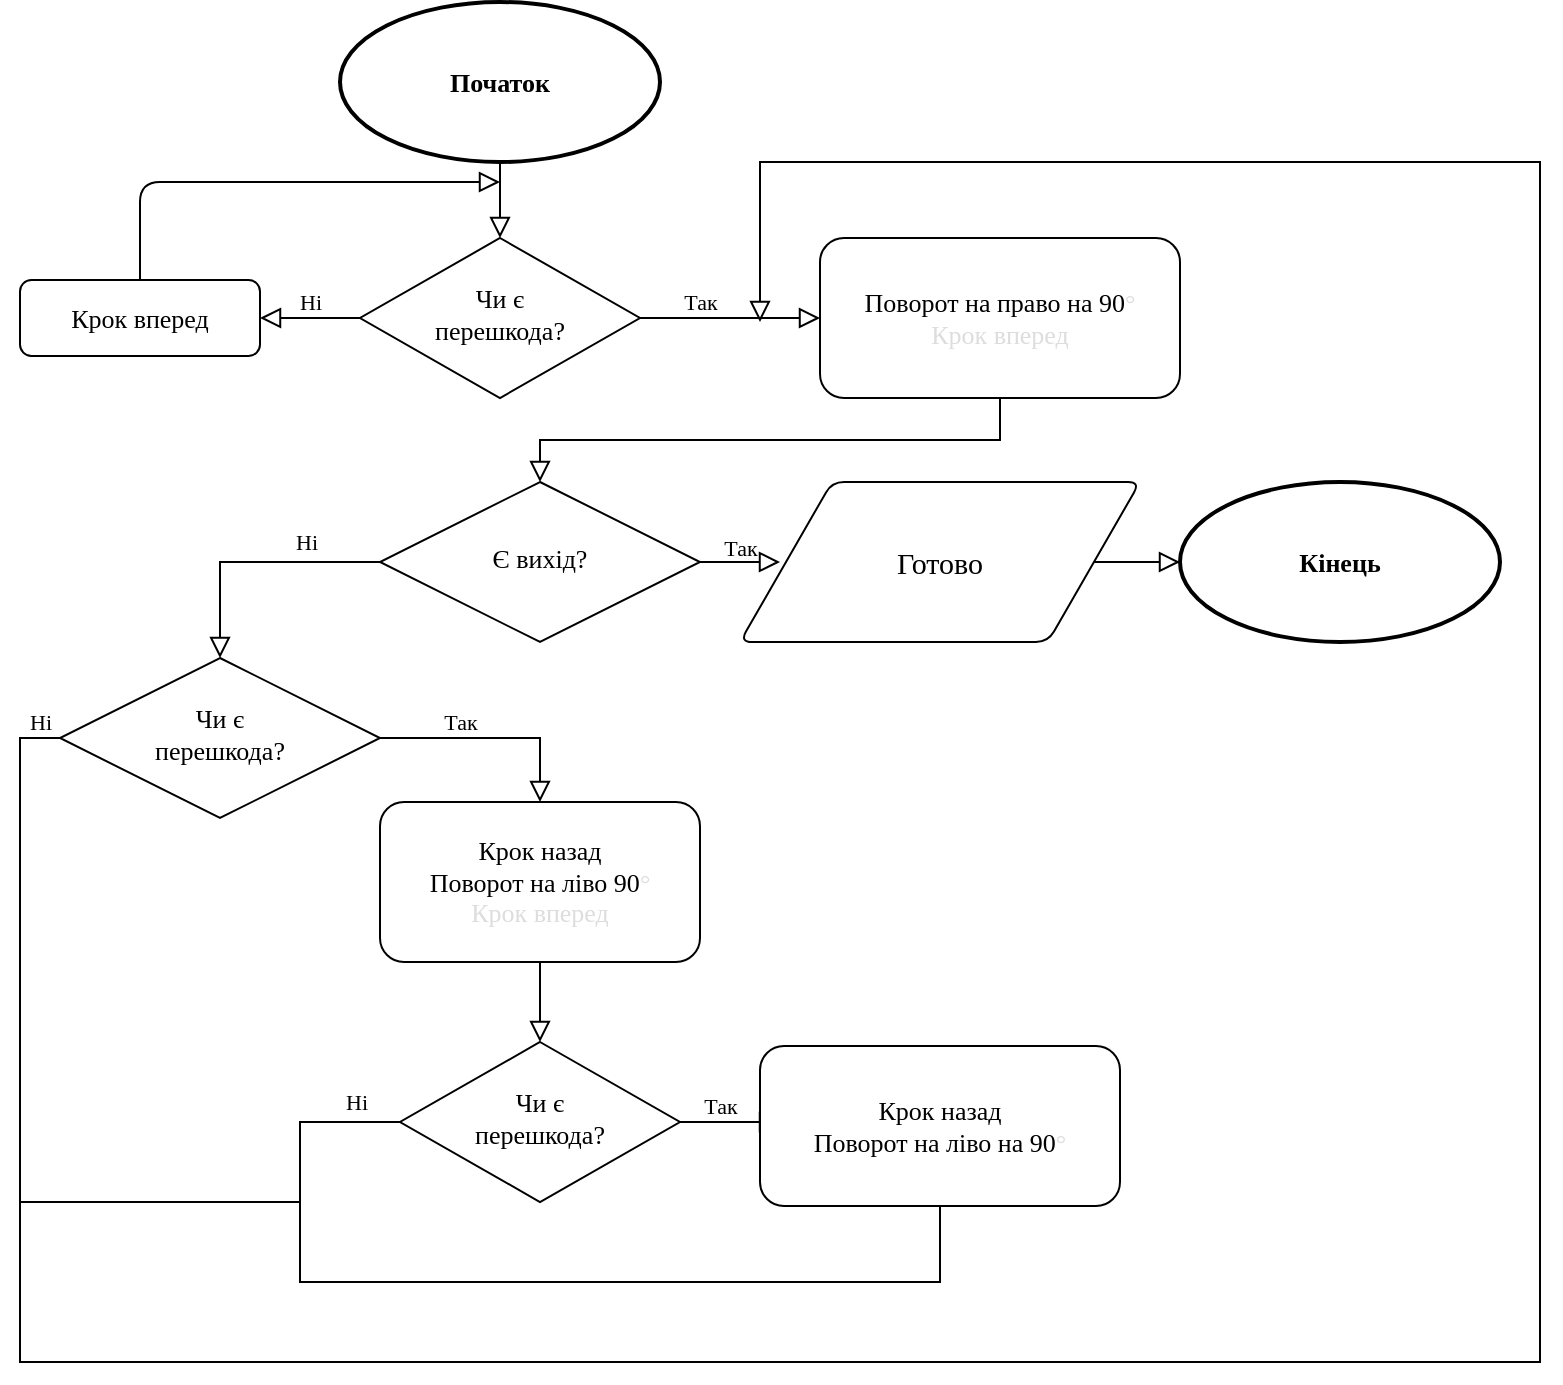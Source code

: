 <mxfile version="14.4.4" type="github">
  <diagram id="C5RBs43oDa-KdzZeNtuy" name="Page-1">
    <mxGraphModel dx="1199" dy="624" grid="1" gridSize="10" guides="1" tooltips="1" connect="1" arrows="1" fold="1" page="1" pageScale="1" pageWidth="919" pageHeight="840" math="0" shadow="0">
      <root>
        <mxCell id="WIyWlLk6GJQsqaUBKTNV-0" />
        <mxCell id="WIyWlLk6GJQsqaUBKTNV-1" parent="WIyWlLk6GJQsqaUBKTNV-0" />
        <mxCell id="WIyWlLk6GJQsqaUBKTNV-3" value="&lt;font face=&quot;montserrat&quot; style=&quot;font-size: 13px&quot;&gt;Крок вперед&lt;/font&gt;" style="rounded=1;whiteSpace=wrap;html=1;fontSize=12;glass=0;strokeWidth=1;shadow=0;" parent="WIyWlLk6GJQsqaUBKTNV-1" vertex="1">
          <mxGeometry x="80" y="219" width="120" height="38" as="geometry" />
        </mxCell>
        <mxCell id="QRq6WLCsMnN_rYqQwL6p-1" value="&lt;h4&gt;&lt;font face=&quot;montserrat&quot; data-font-src=&quot;https://fonts.googleapis.com/css?family=montserrat&quot; style=&quot;font-size: 13px&quot;&gt;Початок&lt;/font&gt;&lt;/h4&gt;" style="strokeWidth=2;html=1;shape=mxgraph.flowchart.start_1;whiteSpace=wrap;" parent="WIyWlLk6GJQsqaUBKTNV-1" vertex="1">
          <mxGeometry x="240" y="80" width="160" height="80" as="geometry" />
        </mxCell>
        <mxCell id="QRq6WLCsMnN_rYqQwL6p-3" value="" style="rounded=0;html=1;jettySize=auto;orthogonalLoop=1;fontSize=11;endArrow=block;endFill=0;endSize=8;strokeWidth=1;shadow=0;labelBackgroundColor=none;edgeStyle=orthogonalEdgeStyle;exitX=0.5;exitY=1;exitDx=0;exitDy=0;exitPerimeter=0;entryX=0.5;entryY=0;entryDx=0;entryDy=0;" parent="WIyWlLk6GJQsqaUBKTNV-1" source="QRq6WLCsMnN_rYqQwL6p-1" target="kT5KfvmVQ0m3QfQf7nbg-0" edge="1">
          <mxGeometry relative="1" as="geometry">
            <mxPoint x="390" y="190" as="sourcePoint" />
            <mxPoint x="320" y="200" as="targetPoint" />
          </mxGeometry>
        </mxCell>
        <mxCell id="QRq6WLCsMnN_rYqQwL6p-20" value="&lt;h4&gt;&lt;font face=&quot;montserrat&quot;&gt;&lt;span style=&quot;font-size: 13px&quot;&gt;Кінець&lt;/span&gt;&lt;/font&gt;&lt;/h4&gt;" style="strokeWidth=2;html=1;shape=mxgraph.flowchart.start_1;whiteSpace=wrap;" parent="WIyWlLk6GJQsqaUBKTNV-1" vertex="1">
          <mxGeometry x="660" y="320" width="160" height="80" as="geometry" />
        </mxCell>
        <mxCell id="QRq6WLCsMnN_rYqQwL6p-21" value="" style="edgeStyle=orthogonalEdgeStyle;rounded=0;html=1;jettySize=auto;orthogonalLoop=1;fontSize=11;endArrow=block;endFill=0;endSize=8;strokeWidth=1;shadow=0;labelBackgroundColor=none;" parent="WIyWlLk6GJQsqaUBKTNV-1" edge="1">
          <mxGeometry y="10" relative="1" as="geometry">
            <mxPoint as="offset" />
            <mxPoint x="80" y="680" as="sourcePoint" />
            <mxPoint x="450" y="240" as="targetPoint" />
            <Array as="points">
              <mxPoint x="80" y="760" />
              <mxPoint x="840" y="760" />
              <mxPoint x="840" y="160" />
              <mxPoint x="450" y="160" />
            </Array>
          </mxGeometry>
        </mxCell>
        <mxCell id="kT5KfvmVQ0m3QfQf7nbg-0" value="&lt;font face=&quot;montserrat&quot; data-font-src=&quot;https://fonts.googleapis.com/css?family=montserrat&quot; style=&quot;font-size: 13px&quot;&gt;Чи є &lt;br&gt;перешкода?&lt;/font&gt;" style="rhombus;whiteSpace=wrap;html=1;shadow=0;fontFamily=Helvetica;fontSize=12;align=center;strokeWidth=1;spacing=6;spacingTop=-4;" parent="WIyWlLk6GJQsqaUBKTNV-1" vertex="1">
          <mxGeometry x="250" y="198" width="140" height="80" as="geometry" />
        </mxCell>
        <mxCell id="kT5KfvmVQ0m3QfQf7nbg-2" value="Ні" style="rounded=0;html=1;jettySize=auto;orthogonalLoop=1;fontSize=11;endArrow=block;endFill=0;endSize=8;strokeWidth=1;shadow=0;labelBackgroundColor=none;edgeStyle=orthogonalEdgeStyle;exitX=0;exitY=0.5;exitDx=0;exitDy=0;entryX=1;entryY=0.5;entryDx=0;entryDy=0;fontFamily=montserrat;fontSource=https%3A%2F%2Ffonts.googleapis.com%2Fcss%3Ffamily%3Dmontserrat;" parent="WIyWlLk6GJQsqaUBKTNV-1" source="kT5KfvmVQ0m3QfQf7nbg-0" target="WIyWlLk6GJQsqaUBKTNV-3" edge="1">
          <mxGeometry y="-8" relative="1" as="geometry">
            <mxPoint x="330" y="170" as="sourcePoint" />
            <mxPoint x="330" y="208" as="targetPoint" />
            <mxPoint as="offset" />
          </mxGeometry>
        </mxCell>
        <mxCell id="-O6FgKp2v_EAUCKMPQ80-0" value="" style="rounded=1;html=1;jettySize=auto;orthogonalLoop=1;fontSize=11;endArrow=block;endFill=0;endSize=8;strokeWidth=1;shadow=0;labelBackgroundColor=none;edgeStyle=orthogonalEdgeStyle;exitX=0.5;exitY=0;exitDx=0;exitDy=0;" edge="1" parent="WIyWlLk6GJQsqaUBKTNV-1" source="WIyWlLk6GJQsqaUBKTNV-3">
          <mxGeometry relative="1" as="geometry">
            <mxPoint x="330" y="288" as="sourcePoint" />
            <mxPoint x="320" y="170" as="targetPoint" />
            <Array as="points">
              <mxPoint x="140" y="170" />
              <mxPoint x="320" y="170" />
            </Array>
          </mxGeometry>
        </mxCell>
        <mxCell id="-O6FgKp2v_EAUCKMPQ80-3" value="Так" style="rounded=0;html=1;jettySize=auto;orthogonalLoop=1;fontSize=11;endArrow=block;endFill=0;endSize=8;strokeWidth=1;shadow=0;labelBackgroundColor=none;edgeStyle=orthogonalEdgeStyle;exitX=1;exitY=0.5;exitDx=0;exitDy=0;fontFamily=montserrat;fontSource=https%3A%2F%2Ffonts.googleapis.com%2Fcss%3Ffamily%3Dmontserrat;entryX=0;entryY=0.5;entryDx=0;entryDy=0;" edge="1" parent="WIyWlLk6GJQsqaUBKTNV-1" source="kT5KfvmVQ0m3QfQf7nbg-0" target="-O6FgKp2v_EAUCKMPQ80-4">
          <mxGeometry x="-0.333" y="8" relative="1" as="geometry">
            <mxPoint x="250" y="248" as="sourcePoint" />
            <mxPoint x="440" y="238" as="targetPoint" />
            <mxPoint as="offset" />
          </mxGeometry>
        </mxCell>
        <mxCell id="-O6FgKp2v_EAUCKMPQ80-4" value="&lt;font face=&quot;montserrat&quot; style=&quot;font-size: 13px&quot; data-font-src=&quot;https://fonts.googleapis.com/css?family=montserrat&quot;&gt;Поворот на право на 90&lt;/font&gt;&lt;span style=&quot;color: rgb(221 , 221 , 221) ; text-align: left ; font-size: 13px&quot;&gt;&lt;font style=&quot;font-size: 13px&quot; face=&quot;montserrat&quot; data-font-src=&quot;https://fonts.googleapis.com/css?family=montserrat&quot;&gt;°&lt;br&gt;Крок вперед&lt;/font&gt;&lt;br&gt;&lt;/span&gt;" style="rounded=1;whiteSpace=wrap;html=1;fontSize=12;glass=0;strokeWidth=1;shadow=0;" vertex="1" parent="WIyWlLk6GJQsqaUBKTNV-1">
          <mxGeometry x="480" y="198" width="180" height="80" as="geometry" />
        </mxCell>
        <mxCell id="-O6FgKp2v_EAUCKMPQ80-5" value="&lt;font face=&quot;montserrat&quot;&gt;&lt;span style=&quot;font-size: 13px&quot;&gt;Є вихід?&lt;/span&gt;&lt;/font&gt;" style="rhombus;whiteSpace=wrap;html=1;shadow=0;fontFamily=Helvetica;fontSize=12;align=center;strokeWidth=1;spacing=6;spacingTop=-4;" vertex="1" parent="WIyWlLk6GJQsqaUBKTNV-1">
          <mxGeometry x="260" y="320" width="160" height="80" as="geometry" />
        </mxCell>
        <mxCell id="-O6FgKp2v_EAUCKMPQ80-6" value="Ні" style="rounded=0;html=1;jettySize=auto;orthogonalLoop=1;fontSize=11;endArrow=block;endFill=0;endSize=8;strokeWidth=1;shadow=0;labelBackgroundColor=none;edgeStyle=orthogonalEdgeStyle;exitX=0;exitY=0.5;exitDx=0;exitDy=0;fontFamily=montserrat;fontSource=https%3A%2F%2Ffonts.googleapis.com%2Fcss%3Ffamily%3Dmontserrat;entryX=0.5;entryY=0;entryDx=0;entryDy=0;" edge="1" parent="WIyWlLk6GJQsqaUBKTNV-1" source="-O6FgKp2v_EAUCKMPQ80-5" target="-O6FgKp2v_EAUCKMPQ80-12">
          <mxGeometry x="-0.42" y="-10" relative="1" as="geometry">
            <mxPoint x="350" y="292" as="sourcePoint" />
            <mxPoint x="160" y="360" as="targetPoint" />
            <mxPoint as="offset" />
          </mxGeometry>
        </mxCell>
        <mxCell id="-O6FgKp2v_EAUCKMPQ80-7" value="Так" style="rounded=0;html=1;jettySize=auto;orthogonalLoop=1;fontSize=11;endArrow=block;endFill=0;endSize=8;strokeWidth=1;shadow=0;labelBackgroundColor=none;edgeStyle=orthogonalEdgeStyle;exitX=1;exitY=0.5;exitDx=0;exitDy=0;fontFamily=montserrat;fontSource=https%3A%2F%2Ffonts.googleapis.com%2Fcss%3Ffamily%3Dmontserrat;" edge="1" parent="WIyWlLk6GJQsqaUBKTNV-1" source="-O6FgKp2v_EAUCKMPQ80-5">
          <mxGeometry y="8" relative="1" as="geometry">
            <mxPoint x="270" y="370" as="sourcePoint" />
            <mxPoint x="460.0" y="360.0" as="targetPoint" />
            <mxPoint as="offset" />
          </mxGeometry>
        </mxCell>
        <mxCell id="-O6FgKp2v_EAUCKMPQ80-8" value="" style="rounded=0;html=1;jettySize=auto;orthogonalLoop=1;fontSize=11;endArrow=block;endFill=0;endSize=8;strokeWidth=1;shadow=0;labelBackgroundColor=none;edgeStyle=orthogonalEdgeStyle;exitX=0.5;exitY=1;exitDx=0;exitDy=0;entryX=0.5;entryY=0;entryDx=0;entryDy=0;" edge="1" parent="WIyWlLk6GJQsqaUBKTNV-1" source="-O6FgKp2v_EAUCKMPQ80-4" target="-O6FgKp2v_EAUCKMPQ80-5">
          <mxGeometry relative="1" as="geometry">
            <mxPoint x="330.0" y="160" as="sourcePoint" />
            <mxPoint x="330.0" y="208.0" as="targetPoint" />
          </mxGeometry>
        </mxCell>
        <mxCell id="-O6FgKp2v_EAUCKMPQ80-9" value="&lt;font face=&quot;montserrat&quot; style=&quot;font-size: 15px&quot;&gt;Готово&lt;/font&gt;" style="shape=parallelogram;html=1;strokeWidth=1;perimeter=parallelogramPerimeter;whiteSpace=wrap;rounded=1;arcSize=12;size=0.23;" vertex="1" parent="WIyWlLk6GJQsqaUBKTNV-1">
          <mxGeometry x="440" y="320" width="200" height="80" as="geometry" />
        </mxCell>
        <mxCell id="-O6FgKp2v_EAUCKMPQ80-10" value="" style="rounded=0;html=1;jettySize=auto;orthogonalLoop=1;fontSize=11;endArrow=block;endFill=0;endSize=8;strokeWidth=1;shadow=0;labelBackgroundColor=none;edgeStyle=orthogonalEdgeStyle;exitX=1;exitY=0.5;exitDx=0;exitDy=0;" edge="1" parent="WIyWlLk6GJQsqaUBKTNV-1" source="-O6FgKp2v_EAUCKMPQ80-9">
          <mxGeometry relative="1" as="geometry">
            <mxPoint x="150.0" y="160" as="sourcePoint" />
            <mxPoint x="660" y="360" as="targetPoint" />
            <Array as="points">
              <mxPoint x="630" y="360" />
              <mxPoint x="630" y="360" />
            </Array>
          </mxGeometry>
        </mxCell>
        <mxCell id="-O6FgKp2v_EAUCKMPQ80-12" value="&lt;font face=&quot;montserrat&quot; data-font-src=&quot;https://fonts.googleapis.com/css?family=montserrat&quot; style=&quot;font-size: 13px&quot;&gt;Чи є &lt;br&gt;перешкода?&lt;/font&gt;" style="rhombus;whiteSpace=wrap;html=1;shadow=0;fontFamily=Helvetica;fontSize=12;align=center;strokeWidth=1;spacing=6;spacingTop=-4;" vertex="1" parent="WIyWlLk6GJQsqaUBKTNV-1">
          <mxGeometry x="100" y="408" width="160" height="80" as="geometry" />
        </mxCell>
        <mxCell id="-O6FgKp2v_EAUCKMPQ80-13" value="Ні" style="rounded=0;html=1;jettySize=auto;orthogonalLoop=1;fontSize=11;endArrow=none;endFill=0;endSize=8;strokeWidth=1;shadow=0;labelBackgroundColor=none;edgeStyle=orthogonalEdgeStyle;exitX=0;exitY=0.5;exitDx=0;exitDy=0;fontFamily=montserrat;fontSource=https%3A%2F%2Ffonts.googleapis.com%2Fcss%3Ffamily%3Dmontserrat;" edge="1" parent="WIyWlLk6GJQsqaUBKTNV-1" source="-O6FgKp2v_EAUCKMPQ80-12">
          <mxGeometry x="-0.954" y="-8" relative="1" as="geometry">
            <mxPoint x="190" y="380" as="sourcePoint" />
            <mxPoint x="220" y="720" as="targetPoint" />
            <mxPoint as="offset" />
            <Array as="points">
              <mxPoint x="80" y="448" />
              <mxPoint x="80" y="680" />
              <mxPoint x="220" y="680" />
            </Array>
          </mxGeometry>
        </mxCell>
        <mxCell id="-O6FgKp2v_EAUCKMPQ80-15" value="Так" style="rounded=0;html=1;jettySize=auto;orthogonalLoop=1;fontSize=11;endArrow=block;endFill=0;endSize=8;strokeWidth=1;shadow=0;labelBackgroundColor=none;edgeStyle=orthogonalEdgeStyle;exitX=1;exitY=0.5;exitDx=0;exitDy=0;fontFamily=montserrat;fontSource=https%3A%2F%2Ffonts.googleapis.com%2Fcss%3Ffamily%3Dmontserrat;entryX=0.5;entryY=0;entryDx=0;entryDy=0;" edge="1" parent="WIyWlLk6GJQsqaUBKTNV-1" source="-O6FgKp2v_EAUCKMPQ80-12" target="-O6FgKp2v_EAUCKMPQ80-16">
          <mxGeometry x="-0.285" y="8" relative="1" as="geometry">
            <mxPoint x="110" y="458" as="sourcePoint" />
            <mxPoint x="300.0" y="448.0" as="targetPoint" />
            <mxPoint as="offset" />
          </mxGeometry>
        </mxCell>
        <mxCell id="-O6FgKp2v_EAUCKMPQ80-16" value="&lt;font face=&quot;montserrat&quot; style=&quot;font-size: 13px&quot; data-font-src=&quot;https://fonts.googleapis.com/css?family=montserrat&quot;&gt;Крок назад&lt;br&gt;Поворот на ліво 90&lt;/font&gt;&lt;span style=&quot;color: rgb(221 , 221 , 221) ; text-align: left ; font-size: 13px&quot;&gt;&lt;font style=&quot;font-size: 13px&quot; face=&quot;montserrat&quot; data-font-src=&quot;https://fonts.googleapis.com/css?family=montserrat&quot;&gt;°&lt;br&gt;Крок вперед&lt;/font&gt;&lt;br&gt;&lt;/span&gt;" style="rounded=1;whiteSpace=wrap;html=1;fontSize=12;glass=0;strokeWidth=1;shadow=0;" vertex="1" parent="WIyWlLk6GJQsqaUBKTNV-1">
          <mxGeometry x="260" y="480" width="160" height="80" as="geometry" />
        </mxCell>
        <mxCell id="-O6FgKp2v_EAUCKMPQ80-17" value="&lt;font face=&quot;montserrat&quot; data-font-src=&quot;https://fonts.googleapis.com/css?family=montserrat&quot; style=&quot;font-size: 13px&quot;&gt;Чи є &lt;br&gt;перешкода?&lt;/font&gt;" style="rhombus;whiteSpace=wrap;html=1;shadow=0;fontFamily=Helvetica;fontSize=12;align=center;strokeWidth=1;spacing=6;spacingTop=-4;" vertex="1" parent="WIyWlLk6GJQsqaUBKTNV-1">
          <mxGeometry x="270" y="600" width="140" height="80" as="geometry" />
        </mxCell>
        <mxCell id="-O6FgKp2v_EAUCKMPQ80-18" value="Ні" style="rounded=0;html=1;jettySize=auto;orthogonalLoop=1;fontSize=11;endArrow=none;endFill=0;endSize=8;strokeWidth=1;shadow=0;labelBackgroundColor=none;edgeStyle=orthogonalEdgeStyle;exitX=0;exitY=0.5;exitDx=0;exitDy=0;fontFamily=montserrat;fontSource=https%3A%2F%2Ffonts.googleapis.com%2Fcss%3Ffamily%3Dmontserrat;entryX=0.5;entryY=1;entryDx=0;entryDy=0;" edge="1" parent="WIyWlLk6GJQsqaUBKTNV-1" source="-O6FgKp2v_EAUCKMPQ80-17" target="-O6FgKp2v_EAUCKMPQ80-20">
          <mxGeometry x="-0.907" y="-10" relative="1" as="geometry">
            <mxPoint x="350" y="572" as="sourcePoint" />
            <mxPoint x="220" y="800" as="targetPoint" />
            <mxPoint as="offset" />
            <Array as="points">
              <mxPoint x="220" y="640" />
              <mxPoint x="220" y="720" />
              <mxPoint x="540" y="720" />
            </Array>
          </mxGeometry>
        </mxCell>
        <mxCell id="-O6FgKp2v_EAUCKMPQ80-19" value="Так" style="rounded=0;html=1;jettySize=auto;orthogonalLoop=1;fontSize=11;endArrow=block;endFill=0;endSize=8;strokeWidth=1;shadow=0;labelBackgroundColor=none;edgeStyle=orthogonalEdgeStyle;exitX=1;exitY=0.5;exitDx=0;exitDy=0;fontFamily=montserrat;fontSource=https%3A%2F%2Ffonts.googleapis.com%2Fcss%3Ffamily%3Dmontserrat;" edge="1" parent="WIyWlLk6GJQsqaUBKTNV-1" source="-O6FgKp2v_EAUCKMPQ80-17">
          <mxGeometry x="-0.2" y="8" relative="1" as="geometry">
            <mxPoint x="270" y="650" as="sourcePoint" />
            <mxPoint x="460" y="640" as="targetPoint" />
            <mxPoint as="offset" />
          </mxGeometry>
        </mxCell>
        <mxCell id="-O6FgKp2v_EAUCKMPQ80-20" value="&lt;font face=&quot;montserrat&quot; style=&quot;font-size: 13px&quot; data-font-src=&quot;https://fonts.googleapis.com/css?family=montserrat&quot;&gt;Крок назад&lt;br&gt;Поворот на ліво на 90&lt;/font&gt;&lt;span style=&quot;color: rgb(221 , 221 , 221) ; text-align: left ; font-size: 13px&quot;&gt;&lt;font style=&quot;font-size: 13px&quot; face=&quot;montserrat&quot; data-font-src=&quot;https://fonts.googleapis.com/css?family=montserrat&quot;&gt;°&lt;/font&gt;&lt;br&gt;&lt;/span&gt;" style="rounded=1;whiteSpace=wrap;html=1;fontSize=12;glass=0;strokeWidth=1;shadow=0;" vertex="1" parent="WIyWlLk6GJQsqaUBKTNV-1">
          <mxGeometry x="450" y="602" width="180" height="80" as="geometry" />
        </mxCell>
        <mxCell id="-O6FgKp2v_EAUCKMPQ80-22" value="" style="rounded=0;html=1;jettySize=auto;orthogonalLoop=1;fontSize=11;endArrow=block;endFill=0;endSize=8;strokeWidth=1;shadow=0;labelBackgroundColor=none;edgeStyle=orthogonalEdgeStyle;exitX=0.5;exitY=1;exitDx=0;exitDy=0;entryX=0.5;entryY=0;entryDx=0;entryDy=0;" edge="1" parent="WIyWlLk6GJQsqaUBKTNV-1" source="-O6FgKp2v_EAUCKMPQ80-16" target="-O6FgKp2v_EAUCKMPQ80-17">
          <mxGeometry relative="1" as="geometry">
            <mxPoint x="350" y="290" as="sourcePoint" />
            <mxPoint x="350" y="330" as="targetPoint" />
          </mxGeometry>
        </mxCell>
      </root>
    </mxGraphModel>
  </diagram>
</mxfile>
